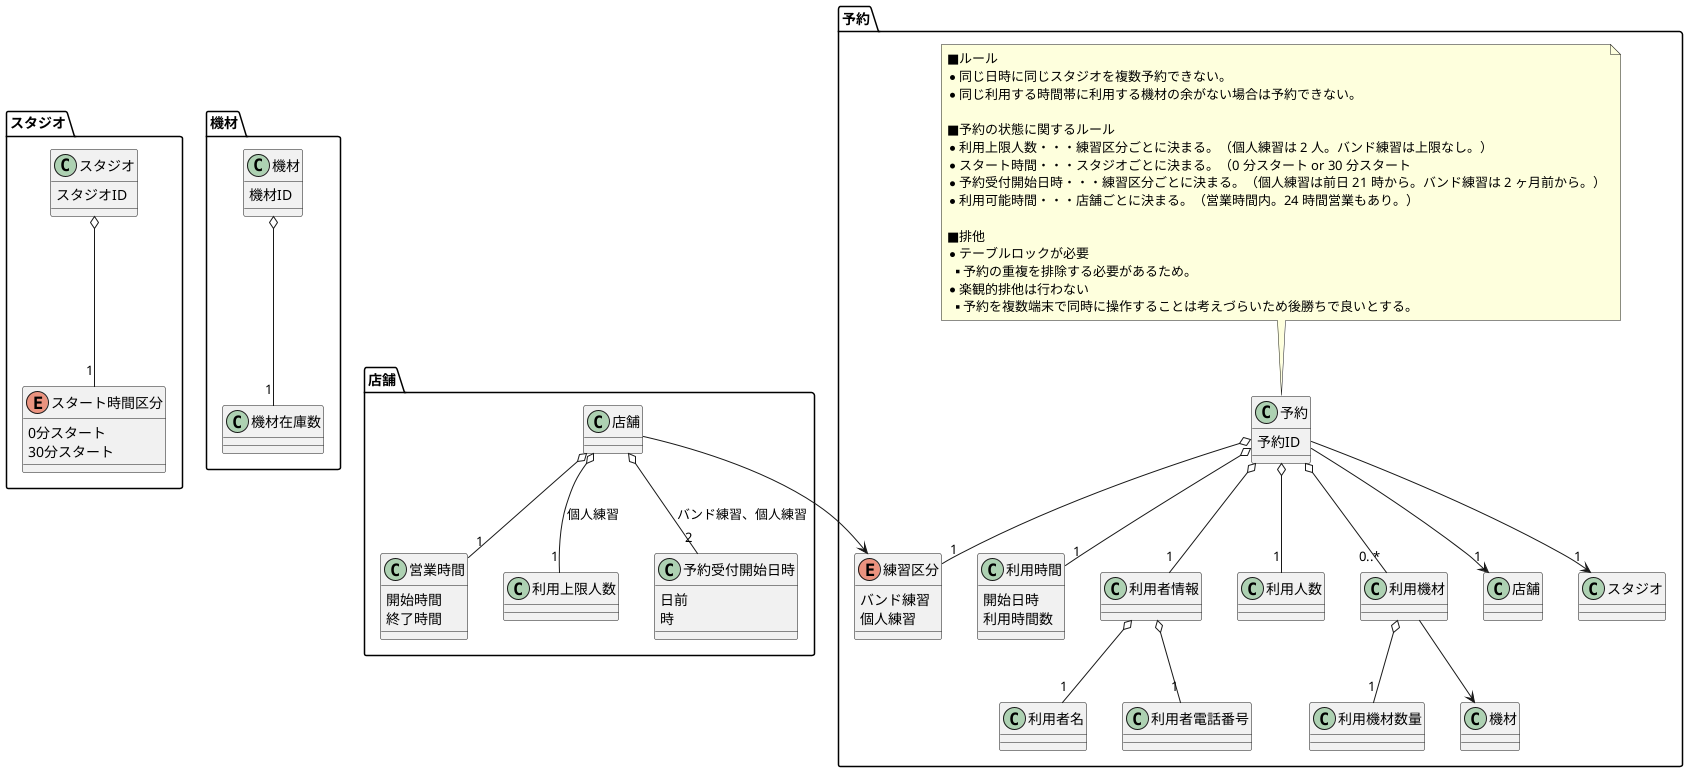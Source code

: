 @startuml DomainModel

package スタジオ {
    class スタジオ {
        スタジオID
    }

    enum スタート時間区分 {
        0分スタート
        30分スタート
    }

    スタジオ o-- "1" スタート時間区分
}

package 機材 {
    class 機材 {
        機材ID
    }

    class 機材在庫数

    機材 o-- "1" 機材在庫数
}

package 予約 {
    class 予約 {
        予約ID
    }

    class 利用時間 {
        開始日時
        利用時間数
    }

    class 利用者情報
    class 利用者名
    class 利用者電話番号
    利用者情報 o-- "1" 利用者名
    利用者情報 o-- "1" 利用者電話番号

    class 利用人数

    enum 練習区分 {
        バンド練習
        個人練習
    }

    class 利用機材
    class 利用機材数量
    利用機材 --> 機材
    利用機材 o-- "1" 利用機材数量

    予約 --> "1" 店舗
    予約 --> "1" スタジオ
    予約 o-- "1" 利用時間
    予約 o-- "1" 利用者情報
    予約 o-- "1" 利用人数
    予約 o-- "1" 練習区分
    予約 o-- "0..*" 利用機材

    note top of 予約
    ■ルール
    * 同じ日時に同じスタジオを複数予約できない。
    * 同じ利用する時間帯に利用する機材の余がない場合は予約できない。

    ■予約の状態に関するルール
    * 利用上限人数・・・練習区分ごとに決まる。（個人練習は 2 人。バンド練習は上限なし。）
    * スタート時間・・・スタジオごとに決まる。（0 分スタート or 30 分スタート
    * 予約受付開始日時・・・練習区分ごとに決まる。（個人練習は前日 21 時から。バンド練習は 2 ヶ月前から。）
    * 利用可能時間・・・店舗ごとに決まる。（営業時間内。24 時間営業もあり。）  

    ■排他
    * テーブルロックが必要
    ** 予約の重複を排除する必要があるため。
    * 楽観的排他は行わない
    ** 予約を複数端末で同時に操作することは考えづらいため後勝ちで良いとする。
    end note
}

package 店舗 {
    class 店舗 {
    }

    class 営業時間 {
        開始時間
        終了時間
    }
    
    class 利用上限人数
    class 予約受付開始日時 {
        日前
        時
    }

    店舗 o-- "1" 営業時間
    店舗 o-- "2" 予約受付開始日時 : バンド練習、個人練習
    店舗 o-- "1" 利用上限人数 : 個人練習
    店舗 --> 練習区分
}

@enduml
